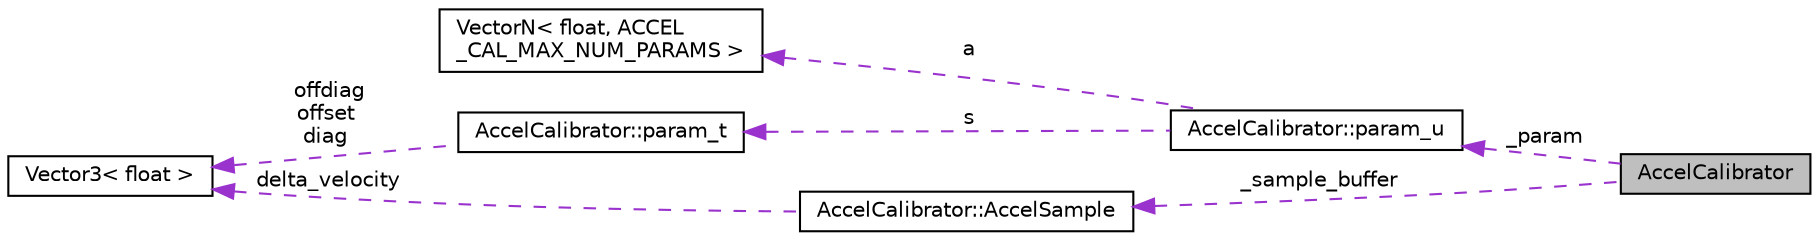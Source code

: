 digraph "AccelCalibrator"
{
 // INTERACTIVE_SVG=YES
  edge [fontname="Helvetica",fontsize="10",labelfontname="Helvetica",labelfontsize="10"];
  node [fontname="Helvetica",fontsize="10",shape=record];
  rankdir="LR";
  Node1 [label="AccelCalibrator",height=0.2,width=0.4,color="black", fillcolor="grey75", style="filled", fontcolor="black"];
  Node2 -> Node1 [dir="back",color="darkorchid3",fontsize="10",style="dashed",label=" _param" ,fontname="Helvetica"];
  Node2 [label="AccelCalibrator::param_u",height=0.2,width=0.4,color="black", fillcolor="white", style="filled",URL="$unionAccelCalibrator_1_1param__u.html"];
  Node3 -> Node2 [dir="back",color="darkorchid3",fontsize="10",style="dashed",label=" s" ,fontname="Helvetica"];
  Node3 [label="AccelCalibrator::param_t",height=0.2,width=0.4,color="black", fillcolor="white", style="filled",URL="$structAccelCalibrator_1_1param__t.html"];
  Node4 -> Node3 [dir="back",color="darkorchid3",fontsize="10",style="dashed",label=" offdiag\noffset\ndiag" ,fontname="Helvetica"];
  Node4 [label="Vector3\< float \>",height=0.2,width=0.4,color="black", fillcolor="white", style="filled",URL="$classVector3.html"];
  Node5 -> Node2 [dir="back",color="darkorchid3",fontsize="10",style="dashed",label=" a" ,fontname="Helvetica"];
  Node5 [label="VectorN\< float, ACCEL\l_CAL_MAX_NUM_PARAMS \>",height=0.2,width=0.4,color="black", fillcolor="white", style="filled",URL="$classVectorN.html"];
  Node6 -> Node1 [dir="back",color="darkorchid3",fontsize="10",style="dashed",label=" _sample_buffer" ,fontname="Helvetica"];
  Node6 [label="AccelCalibrator::AccelSample",height=0.2,width=0.4,color="black", fillcolor="white", style="filled",URL="$structAccelCalibrator_1_1AccelSample.html"];
  Node4 -> Node6 [dir="back",color="darkorchid3",fontsize="10",style="dashed",label=" delta_velocity" ,fontname="Helvetica"];
}
